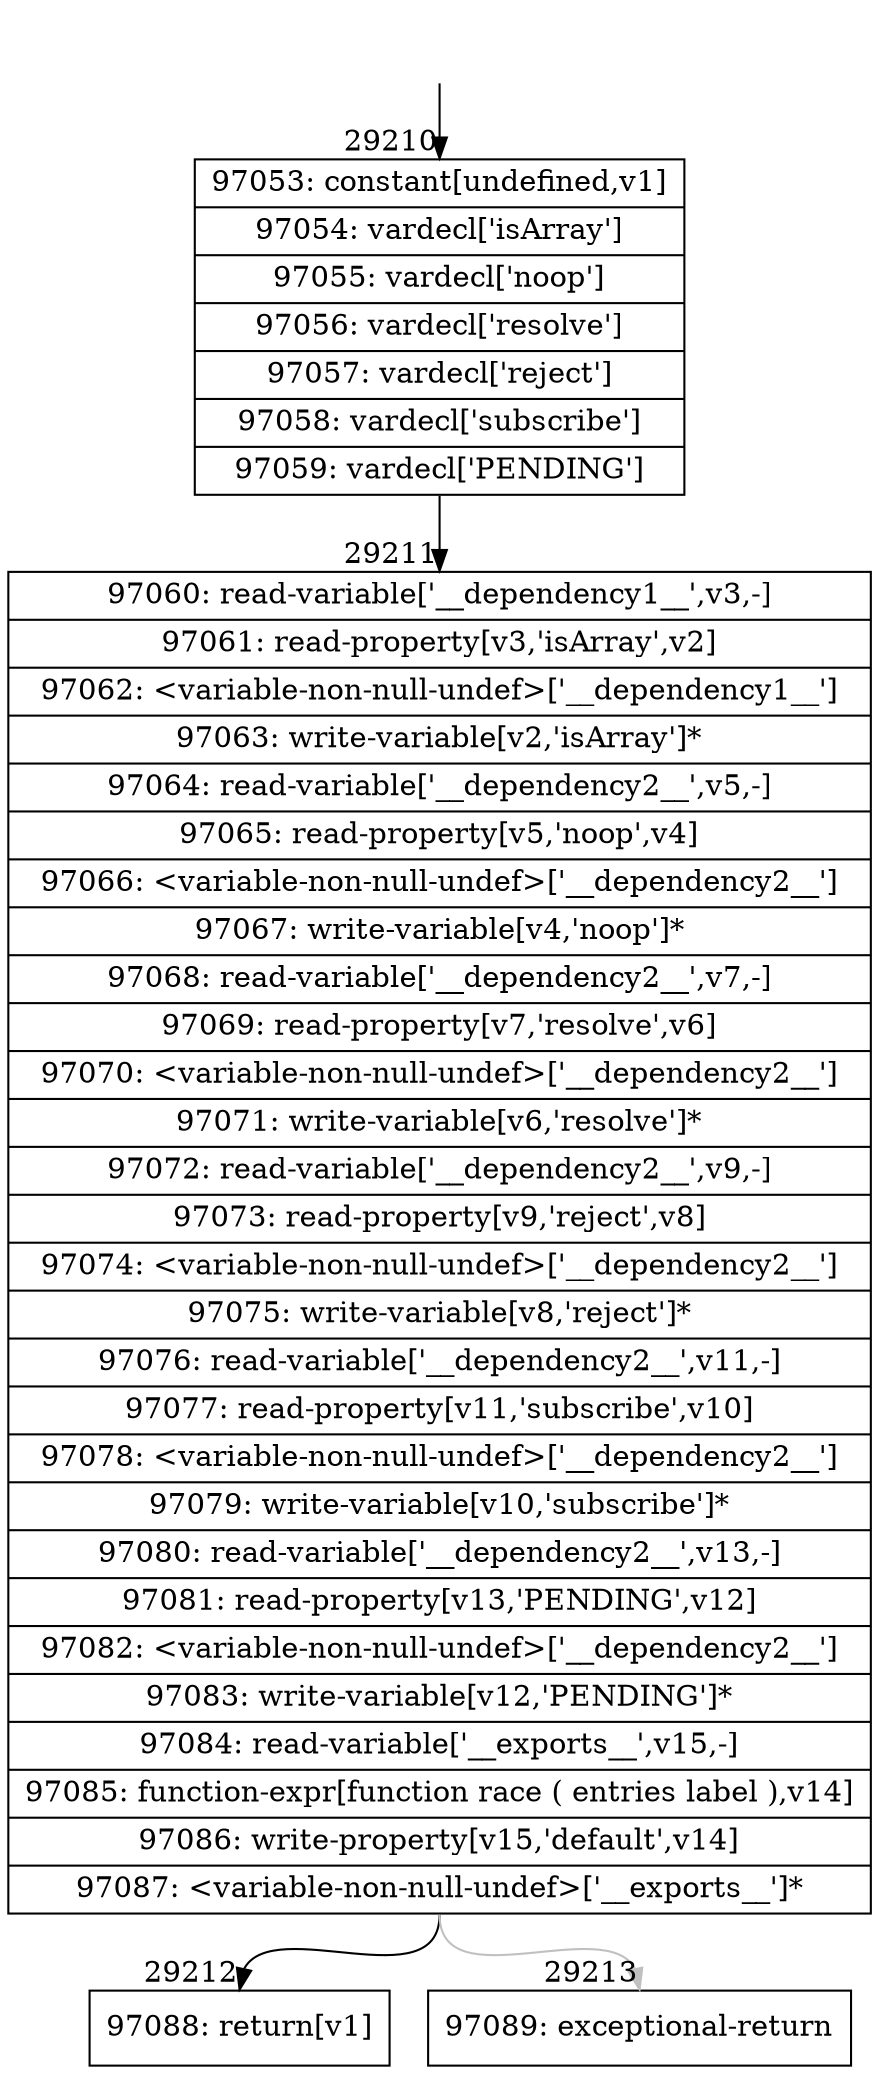 digraph {
rankdir="TD"
BB_entry2583[shape=none,label=""];
BB_entry2583 -> BB29210 [tailport=s, headport=n, headlabel="    29210"]
BB29210 [shape=record label="{97053: constant[undefined,v1]|97054: vardecl['isArray']|97055: vardecl['noop']|97056: vardecl['resolve']|97057: vardecl['reject']|97058: vardecl['subscribe']|97059: vardecl['PENDING']}" ] 
BB29210 -> BB29211 [tailport=s, headport=n, headlabel="      29211"]
BB29211 [shape=record label="{97060: read-variable['__dependency1__',v3,-]|97061: read-property[v3,'isArray',v2]|97062: \<variable-non-null-undef\>['__dependency1__']|97063: write-variable[v2,'isArray']*|97064: read-variable['__dependency2__',v5,-]|97065: read-property[v5,'noop',v4]|97066: \<variable-non-null-undef\>['__dependency2__']|97067: write-variable[v4,'noop']*|97068: read-variable['__dependency2__',v7,-]|97069: read-property[v7,'resolve',v6]|97070: \<variable-non-null-undef\>['__dependency2__']|97071: write-variable[v6,'resolve']*|97072: read-variable['__dependency2__',v9,-]|97073: read-property[v9,'reject',v8]|97074: \<variable-non-null-undef\>['__dependency2__']|97075: write-variable[v8,'reject']*|97076: read-variable['__dependency2__',v11,-]|97077: read-property[v11,'subscribe',v10]|97078: \<variable-non-null-undef\>['__dependency2__']|97079: write-variable[v10,'subscribe']*|97080: read-variable['__dependency2__',v13,-]|97081: read-property[v13,'PENDING',v12]|97082: \<variable-non-null-undef\>['__dependency2__']|97083: write-variable[v12,'PENDING']*|97084: read-variable['__exports__',v15,-]|97085: function-expr[function race ( entries label ),v14]|97086: write-property[v15,'default',v14]|97087: \<variable-non-null-undef\>['__exports__']*}" ] 
BB29211 -> BB29212 [tailport=s, headport=n, headlabel="      29212"]
BB29211 -> BB29213 [tailport=s, headport=n, color=gray, headlabel="      29213"]
BB29212 [shape=record label="{97088: return[v1]}" ] 
BB29213 [shape=record label="{97089: exceptional-return}" ] 
//#$~ 52707
}
